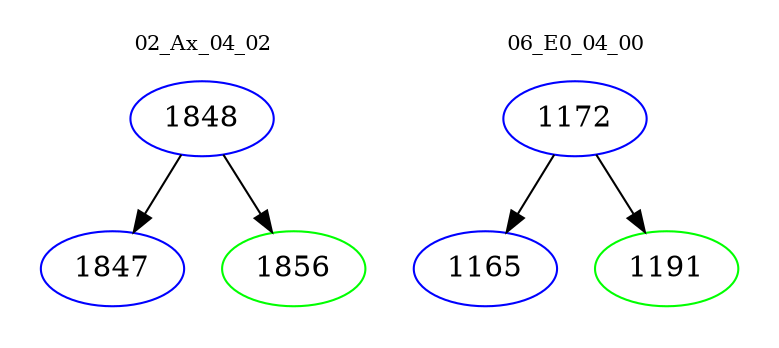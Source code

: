 digraph{
subgraph cluster_0 {
color = white
label = "02_Ax_04_02";
fontsize=10;
T0_1848 [label="1848", color="blue"]
T0_1848 -> T0_1847 [color="black"]
T0_1847 [label="1847", color="blue"]
T0_1848 -> T0_1856 [color="black"]
T0_1856 [label="1856", color="green"]
}
subgraph cluster_1 {
color = white
label = "06_E0_04_00";
fontsize=10;
T1_1172 [label="1172", color="blue"]
T1_1172 -> T1_1165 [color="black"]
T1_1165 [label="1165", color="blue"]
T1_1172 -> T1_1191 [color="black"]
T1_1191 [label="1191", color="green"]
}
}
